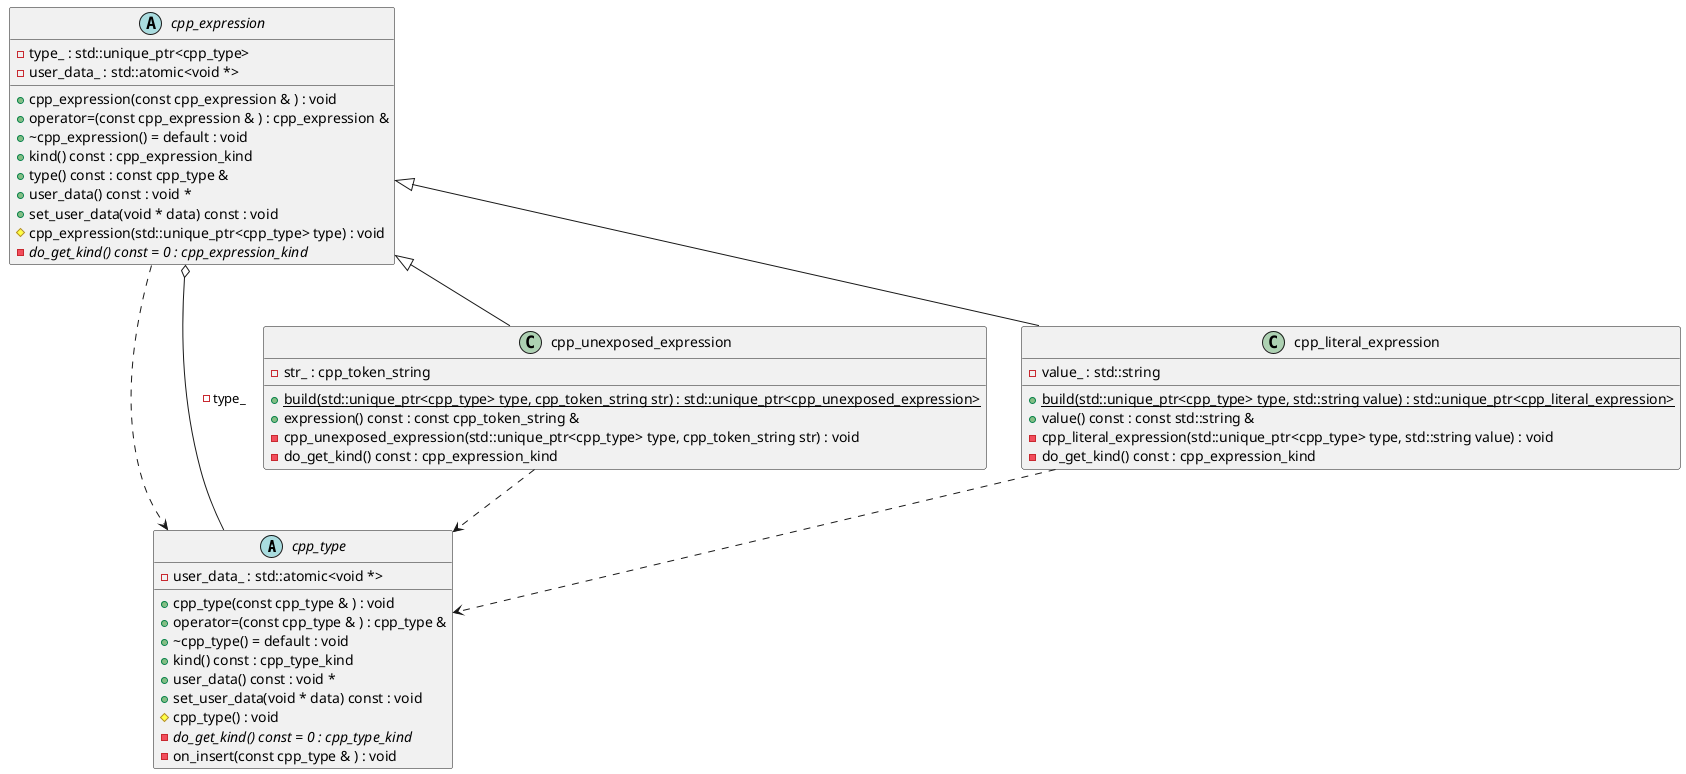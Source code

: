 @startuml
abstract "cpp_type" as C_0001585653041236922459
abstract C_0001585653041236922459 [[https://github.com/foonathan/cppast/blob/f81be80b524a88533f7e5eefd96fe10dc59cc289/include/cppast/cpp_type.hpp#L44{Base class for all C++ types.}]] {
+cpp_type(const cpp_type & ) : void
+operator=(const cpp_type & ) : cpp_type &
+~cpp_type() = default : void
+kind() const : cpp_type_kind
+user_data() const : void *
+set_user_data(void * data) const : void
#cpp_type() : void
{abstract} -do_get_kind() const = 0 : cpp_type_kind
-on_insert(const cpp_type & ) : void
-user_data_ : std::atomic<void *> [[[https://github.com/foonathan/cppast/blob/f81be80b524a88533f7e5eefd96fe10dc59cc289/include/cppast/cpp_type.hpp#L85{user_data_}]]]
}
abstract "cpp_expression" as C_0002228471918600734475
abstract C_0002228471918600734475 [[https://github.com/foonathan/cppast/blob/f81be80b524a88533f7e5eefd96fe10dc59cc289/include/cppast/cpp_expression.hpp#L24{Base class for all C++ expressions.}]] {
+cpp_expression(const cpp_expression & ) : void
+operator=(const cpp_expression & ) : cpp_expression &
+~cpp_expression() = default : void
+kind() const : cpp_expression_kind
+type() const : const cpp_type &
+user_data() const : void *
+set_user_data(void * data) const : void
#cpp_expression(std::unique_ptr<cpp_type> type) : void
{abstract} -do_get_kind() const = 0 : cpp_expression_kind
-type_ : std::unique_ptr<cpp_type> [[[https://github.com/foonathan/cppast/blob/f81be80b524a88533f7e5eefd96fe10dc59cc289/include/cppast/cpp_expression.hpp#L74{type_}]]]
-user_data_ : std::atomic<void *> [[[https://github.com/foonathan/cppast/blob/f81be80b524a88533f7e5eefd96fe10dc59cc289/include/cppast/cpp_expression.hpp#L75{user_data_}]]]
}
class "cpp_unexposed_expression" as C_0000978206085606851269
class C_0000978206085606851269 [[https://github.com/foonathan/cppast/blob/f81be80b524a88533f7e5eefd96fe10dc59cc289/include/cppast/cpp_expression.hpp#L81{An unexposed [cppast::cpp_expression](). There is no further information than a string available.}]] {
{static} +build(std::unique_ptr<cpp_type> type, cpp_token_string str) : std::unique_ptr<cpp_unexposed_expression>
+expression() const : const cpp_token_string &
-cpp_unexposed_expression(std::unique_ptr<cpp_type> type, cpp_token_string str) : void
-do_get_kind() const : cpp_expression_kind
-str_ : cpp_token_string [[[https://github.com/foonathan/cppast/blob/f81be80b524a88533f7e5eefd96fe10dc59cc289/include/cppast/cpp_expression.hpp#L108{str_}]]]
}
class "cpp_literal_expression" as C_0001481645313438672561
class C_0001481645313438672561 [[https://github.com/foonathan/cppast/blob/f81be80b524a88533f7e5eefd96fe10dc59cc289/include/cppast/cpp_expression.hpp#L112{A [cppast::cpp_expression]() that is a literal.}]] {
{static} +build(std::unique_ptr<cpp_type> type, std::string value) : std::unique_ptr<cpp_literal_expression>
+value() const : const std::string &
-cpp_literal_expression(std::unique_ptr<cpp_type> type, std::string value) : void
-do_get_kind() const : cpp_expression_kind
-value_ : std::string [[[https://github.com/foonathan/cppast/blob/f81be80b524a88533f7e5eefd96fe10dc59cc289/include/cppast/cpp_expression.hpp#L139{value_}]]]
}
C_0002228471918600734475 ..> C_0001585653041236922459
C_0002228471918600734475 o-- C_0001585653041236922459 : -type_
C_0000978206085606851269 ..> C_0001585653041236922459
C_0002228471918600734475 <|-- C_0000978206085606851269
C_0001481645313438672561 ..> C_0001585653041236922459
C_0002228471918600734475 <|-- C_0001481645313438672561
@enduml

